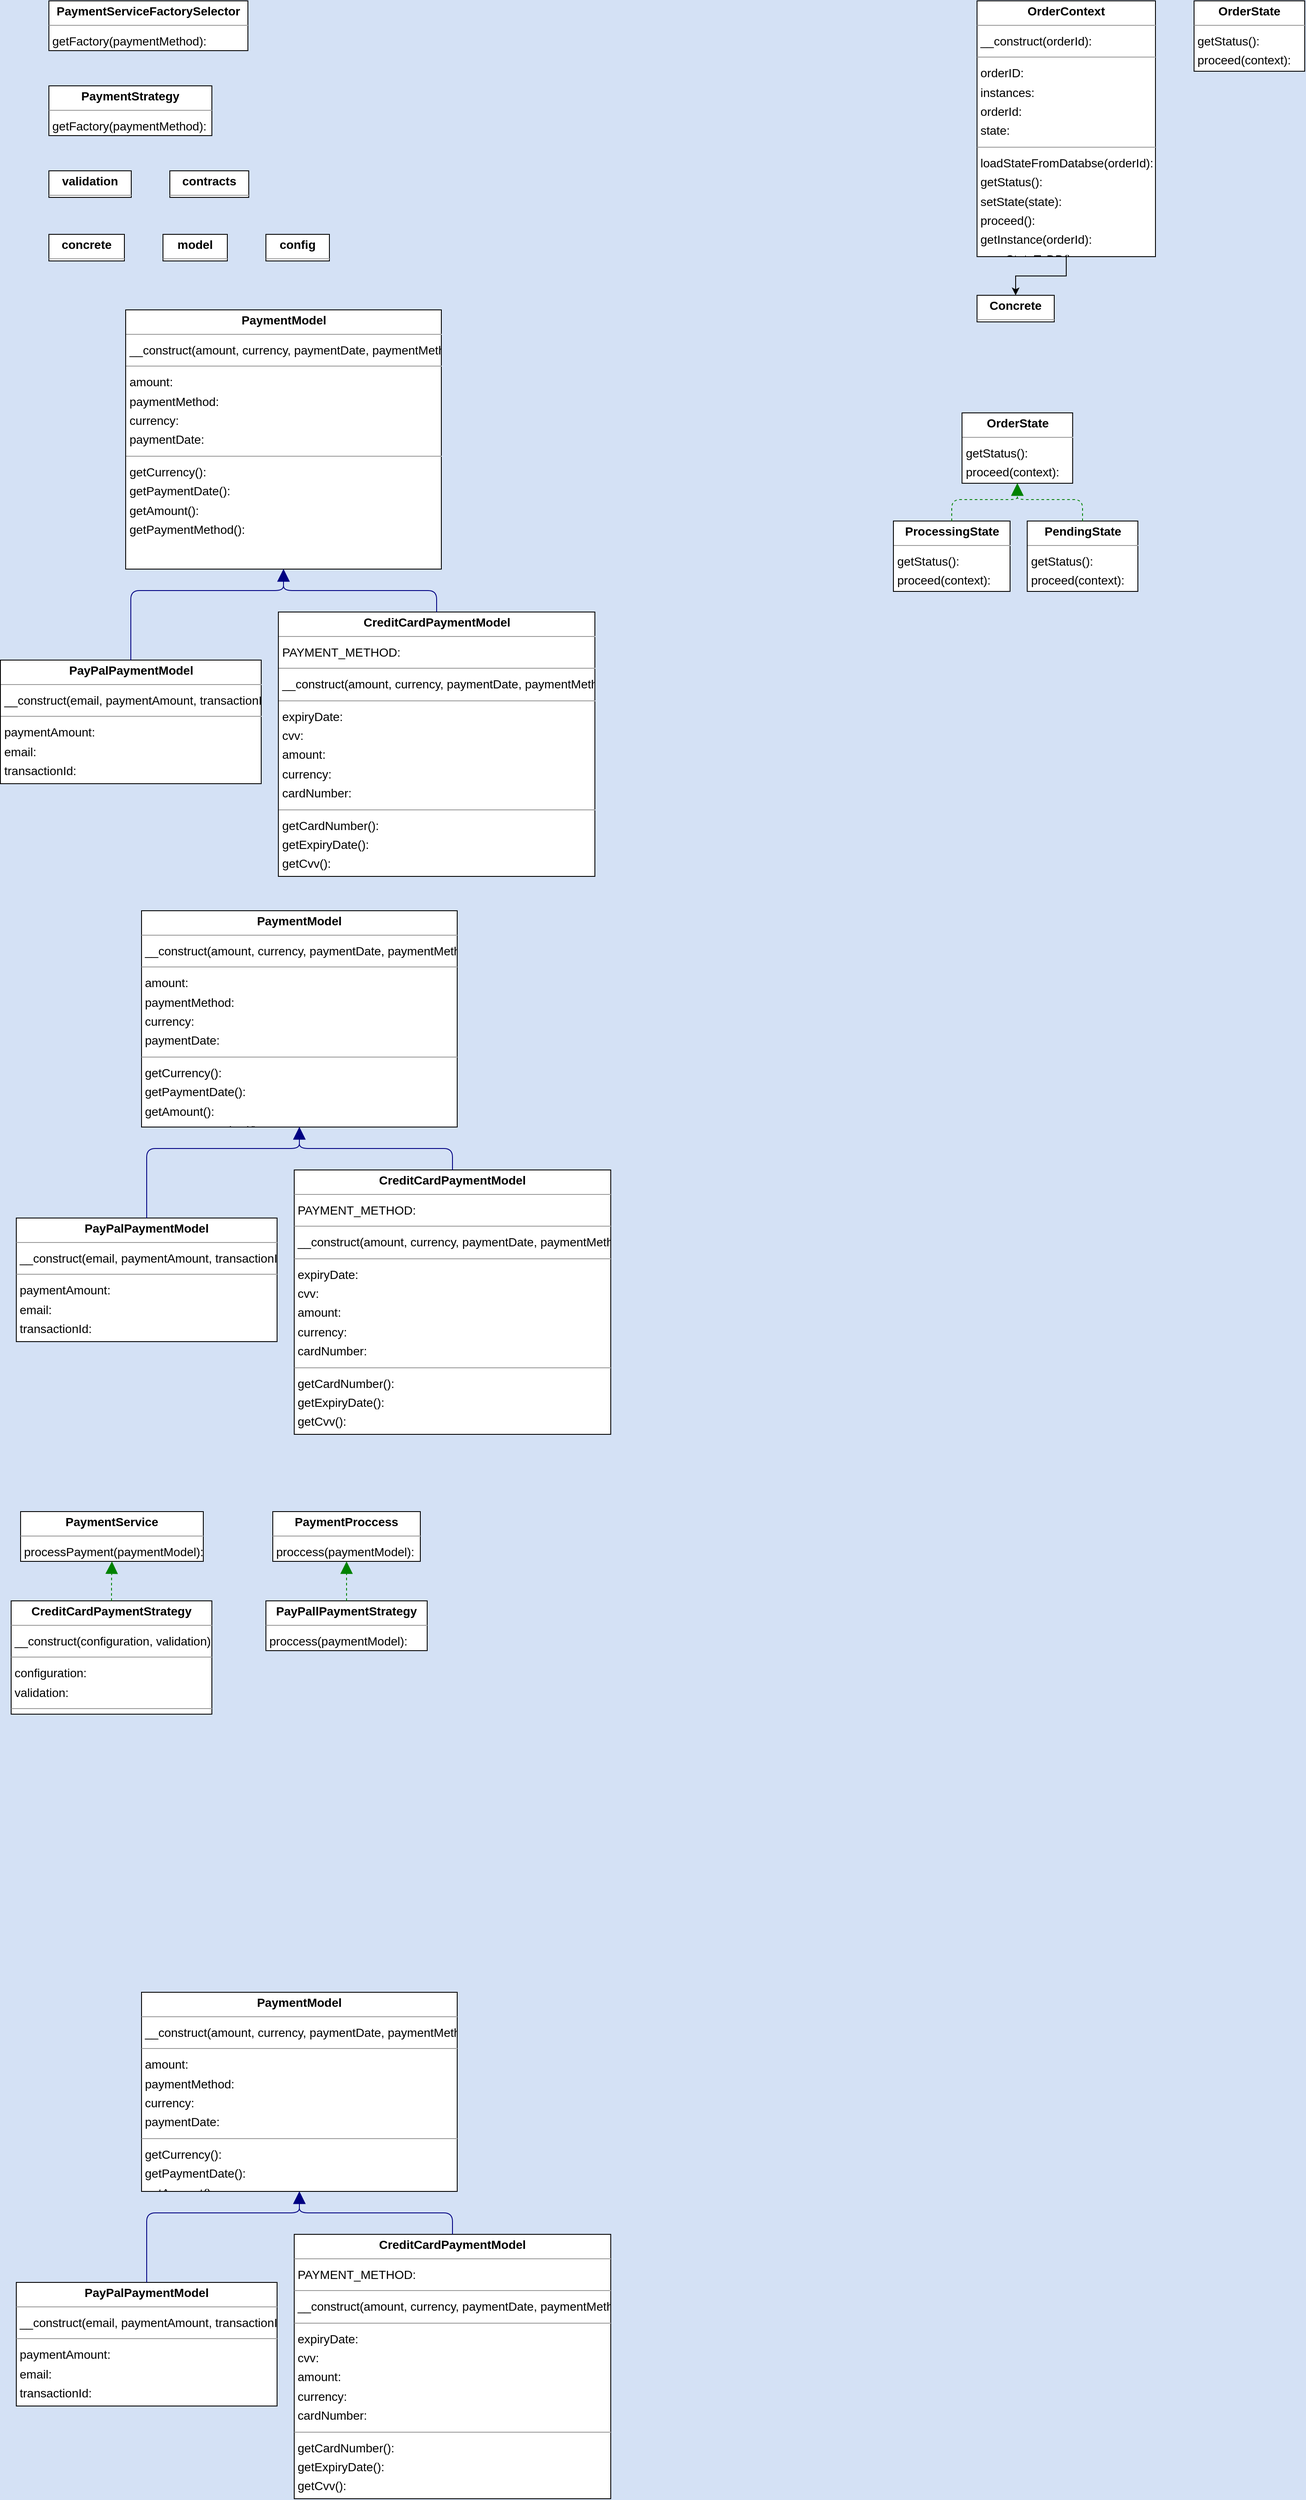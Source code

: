 <mxfile version="26.0.5">
  <diagram name="Page-1" id="wPwewPDh1s2KKw-gjsIc">
    <mxGraphModel dx="6100" dy="3930" grid="1" gridSize="10" guides="1" tooltips="1" connect="1" arrows="1" fold="1" page="1" pageScale="1" pageWidth="850" pageHeight="1100" background="#D4E1F5" math="0" shadow="0">
      <root>
        <mxCell id="0" />
        <mxCell id="1" parent="0" />
        <mxCell id="ft_wze93Pia4Ai2a97aL-1" value="&lt;p style=&quot;margin:0px;margin-top:4px;text-align:center;&quot;&gt;&lt;b&gt;PaymentServiceFactorySelector&lt;/b&gt;&lt;/p&gt;&lt;hr size=&quot;1&quot;/&gt;&lt;p style=&quot;margin:0 0 0 4px;line-height:1.6;&quot;&gt; getFactory(paymentMethod): &lt;/p&gt;" style="verticalAlign=top;align=left;overflow=fill;fontSize=14;fontFamily=Helvetica;html=1;rounded=0;shadow=0;comic=0;labelBackgroundColor=none;strokeWidth=1;" vertex="1" parent="1">
          <mxGeometry x="-752" y="-1040" width="232" height="58" as="geometry" />
        </mxCell>
        <mxCell id="ft_wze93Pia4Ai2a97aL-2" value="&lt;p style=&quot;margin:0px;margin-top:4px;text-align:center;&quot;&gt;&lt;b&gt;PaymentStrategy&lt;/b&gt;&lt;/p&gt;&lt;hr size=&quot;1&quot;/&gt;&lt;p style=&quot;margin:0 0 0 4px;line-height:1.6;&quot;&gt; getFactory(paymentMethod): &lt;/p&gt;" style="verticalAlign=top;align=left;overflow=fill;fontSize=14;fontFamily=Helvetica;html=1;rounded=0;shadow=0;comic=0;labelBackgroundColor=none;strokeWidth=1;" vertex="1" parent="1">
          <mxGeometry x="-752" y="-941" width="190" height="58" as="geometry" />
        </mxCell>
        <mxCell id="ft_wze93Pia4Ai2a97aL-3" value="&lt;p style=&quot;margin:0px;margin-top:4px;text-align:center;&quot;&gt;&lt;b&gt;concrete&lt;/b&gt;&lt;/p&gt;&lt;hr size=&quot;1&quot;/&gt;" style="verticalAlign=top;align=left;overflow=fill;fontSize=14;fontFamily=Helvetica;html=1;rounded=0;shadow=0;comic=0;labelBackgroundColor=none;strokeWidth=1;" vertex="1" parent="1">
          <mxGeometry x="-752" y="-768" width="88" height="31" as="geometry" />
        </mxCell>
        <mxCell id="ft_wze93Pia4Ai2a97aL-4" value="&lt;p style=&quot;margin:0px;margin-top:4px;text-align:center;&quot;&gt;&lt;b&gt;config&lt;/b&gt;&lt;/p&gt;&lt;hr size=&quot;1&quot;/&gt;" style="verticalAlign=top;align=left;overflow=fill;fontSize=14;fontFamily=Helvetica;html=1;rounded=0;shadow=0;comic=0;labelBackgroundColor=none;strokeWidth=1;" vertex="1" parent="1">
          <mxGeometry x="-499" y="-768" width="74" height="31" as="geometry" />
        </mxCell>
        <mxCell id="ft_wze93Pia4Ai2a97aL-5" value="&lt;p style=&quot;margin:0px;margin-top:4px;text-align:center;&quot;&gt;&lt;b&gt;contracts&lt;/b&gt;&lt;/p&gt;&lt;hr size=&quot;1&quot;/&gt;" style="verticalAlign=top;align=left;overflow=fill;fontSize=14;fontFamily=Helvetica;html=1;rounded=0;shadow=0;comic=0;labelBackgroundColor=none;strokeWidth=1;" vertex="1" parent="1">
          <mxGeometry x="-611" y="-842" width="92" height="31" as="geometry" />
        </mxCell>
        <mxCell id="ft_wze93Pia4Ai2a97aL-6" value="&lt;p style=&quot;margin:0px;margin-top:4px;text-align:center;&quot;&gt;&lt;b&gt;model&lt;/b&gt;&lt;/p&gt;&lt;hr size=&quot;1&quot;/&gt;" style="verticalAlign=top;align=left;overflow=fill;fontSize=14;fontFamily=Helvetica;html=1;rounded=0;shadow=0;comic=0;labelBackgroundColor=none;strokeWidth=1;" vertex="1" parent="1">
          <mxGeometry x="-619" y="-768" width="75" height="31" as="geometry" />
        </mxCell>
        <mxCell id="ft_wze93Pia4Ai2a97aL-7" value="&lt;p style=&quot;margin:0px;margin-top:4px;text-align:center;&quot;&gt;&lt;b&gt;validation&lt;/b&gt;&lt;/p&gt;&lt;hr size=&quot;1&quot;/&gt;" style="verticalAlign=top;align=left;overflow=fill;fontSize=14;fontFamily=Helvetica;html=1;rounded=0;shadow=0;comic=0;labelBackgroundColor=none;strokeWidth=1;" vertex="1" parent="1">
          <mxGeometry x="-752" y="-842" width="96" height="31" as="geometry" />
        </mxCell>
        <mxCell id="ft_wze93Pia4Ai2a97aL-11" value="&lt;p style=&quot;margin:0px;margin-top:4px;text-align:center;&quot;&gt;&lt;b&gt;CreditCardPaymentModel&lt;/b&gt;&lt;/p&gt;&lt;hr size=&quot;1&quot;/&gt;&lt;p style=&quot;margin:0 0 0 4px;line-height:1.6;&quot;&gt; PAYMENT_METHOD: &lt;/p&gt;&lt;hr size=&quot;1&quot;/&gt;&lt;p style=&quot;margin:0 0 0 4px;line-height:1.6;&quot;&gt; __construct(amount, currency, paymentDate, paymentMethod, cardNumber, expiryDate, cvv): &lt;/p&gt;&lt;hr size=&quot;1&quot;/&gt;&lt;p style=&quot;margin:0 0 0 4px;line-height:1.6;&quot;&gt; expiryDate: &lt;br/&gt; cvv: &lt;br/&gt; amount: &lt;br/&gt; currency: &lt;br/&gt; cardNumber: &lt;/p&gt;&lt;hr size=&quot;1&quot;/&gt;&lt;p style=&quot;margin:0 0 0 4px;line-height:1.6;&quot;&gt; getCardNumber(): &lt;br/&gt; getExpiryDate(): &lt;br/&gt; getCvv(): &lt;/p&gt;" style="verticalAlign=top;align=left;overflow=fill;fontSize=14;fontFamily=Helvetica;html=1;rounded=0;shadow=0;comic=0;labelBackgroundColor=none;strokeWidth=1;" vertex="1" parent="1">
          <mxGeometry x="-484.5" y="-328" width="369" height="308" as="geometry" />
        </mxCell>
        <mxCell id="ft_wze93Pia4Ai2a97aL-12" value="&lt;p style=&quot;margin:0px;margin-top:4px;text-align:center;&quot;&gt;&lt;b&gt;PayPalPaymentModel&lt;/b&gt;&lt;/p&gt;&lt;hr size=&quot;1&quot;/&gt;&lt;p style=&quot;margin:0 0 0 4px;line-height:1.6;&quot;&gt; __construct(email, paymentAmount, transactionId): &lt;/p&gt;&lt;hr size=&quot;1&quot;/&gt;&lt;p style=&quot;margin:0 0 0 4px;line-height:1.6;&quot;&gt; paymentAmount: &lt;br/&gt; email: &lt;br/&gt; transactionId: &lt;/p&gt;&lt;hr size=&quot;1&quot;/&gt;&lt;p style=&quot;margin:0 0 0 4px;line-height:1.6;&quot;&gt; getPaymentDetails(): &lt;/p&gt;" style="verticalAlign=top;align=left;overflow=fill;fontSize=14;fontFamily=Helvetica;html=1;rounded=0;shadow=0;comic=0;labelBackgroundColor=none;strokeWidth=1;" vertex="1" parent="1">
          <mxGeometry x="-808.5" y="-272" width="304" height="144" as="geometry" />
        </mxCell>
        <mxCell id="ft_wze93Pia4Ai2a97aL-13" value="&lt;p style=&quot;margin:0px;margin-top:4px;text-align:center;&quot;&gt;&lt;b&gt;PaymentModel&lt;/b&gt;&lt;/p&gt;&lt;hr size=&quot;1&quot;/&gt;&lt;p style=&quot;margin:0 0 0 4px;line-height:1.6;&quot;&gt; __construct(amount, currency, paymentDate, paymentMethod): &lt;/p&gt;&lt;hr size=&quot;1&quot;/&gt;&lt;p style=&quot;margin:0 0 0 4px;line-height:1.6;&quot;&gt; amount: &lt;br/&gt; paymentMethod: &lt;br/&gt; currency: &lt;br/&gt; paymentDate: &lt;/p&gt;&lt;hr size=&quot;1&quot;/&gt;&lt;p style=&quot;margin:0 0 0 4px;line-height:1.6;&quot;&gt; getCurrency(): &lt;br/&gt; getPaymentDate(): &lt;br/&gt; getAmount(): &lt;br/&gt; getPaymentMethod(): &lt;/p&gt;" style="verticalAlign=top;align=left;overflow=fill;fontSize=14;fontFamily=Helvetica;html=1;rounded=0;shadow=0;comic=0;labelBackgroundColor=none;strokeWidth=1;" vertex="1" parent="1">
          <mxGeometry x="-662.5" y="-680" width="368" height="302" as="geometry" />
        </mxCell>
        <mxCell id="ft_wze93Pia4Ai2a97aL-14" value="" style="html=1;rounded=1;edgeStyle=orthogonalEdgeStyle;dashed=0;startArrow=none;endArrow=block;endSize=12;strokeColor=#000082;exitX=0.500;exitY=0.000;exitDx=0;exitDy=0;entryX=0.500;entryY=1.000;entryDx=0;entryDy=0;" edge="1" parent="1" source="ft_wze93Pia4Ai2a97aL-11" target="ft_wze93Pia4Ai2a97aL-13">
          <mxGeometry width="50" height="50" relative="1" as="geometry">
            <Array as="points">
              <mxPoint x="-299.5" y="-353" />
              <mxPoint x="-478.5" y="-353" />
            </Array>
          </mxGeometry>
        </mxCell>
        <mxCell id="ft_wze93Pia4Ai2a97aL-15" value="" style="html=1;rounded=1;edgeStyle=orthogonalEdgeStyle;dashed=0;startArrow=none;endArrow=block;endSize=12;strokeColor=#000082;exitX=0.500;exitY=0.000;exitDx=0;exitDy=0;entryX=0.500;entryY=1.000;entryDx=0;entryDy=0;" edge="1" parent="1" source="ft_wze93Pia4Ai2a97aL-12" target="ft_wze93Pia4Ai2a97aL-13">
          <mxGeometry width="50" height="50" relative="1" as="geometry">
            <Array as="points">
              <mxPoint x="-656.5" y="-353" />
              <mxPoint x="-478.5" y="-353" />
            </Array>
          </mxGeometry>
        </mxCell>
        <mxCell id="ft_wze93Pia4Ai2a97aL-16" value="&lt;p style=&quot;margin:0px;margin-top:4px;text-align:center;&quot;&gt;&lt;b&gt;CreditCardPaymentModel&lt;/b&gt;&lt;/p&gt;&lt;hr size=&quot;1&quot;/&gt;&lt;p style=&quot;margin:0 0 0 4px;line-height:1.6;&quot;&gt; PAYMENT_METHOD: &lt;/p&gt;&lt;hr size=&quot;1&quot;/&gt;&lt;p style=&quot;margin:0 0 0 4px;line-height:1.6;&quot;&gt; __construct(amount, currency, paymentDate, paymentMethod, cardNumber, expiryDate, cvv): &lt;/p&gt;&lt;hr size=&quot;1&quot;/&gt;&lt;p style=&quot;margin:0 0 0 4px;line-height:1.6;&quot;&gt; expiryDate: &lt;br/&gt; cvv: &lt;br/&gt; amount: &lt;br/&gt; currency: &lt;br/&gt; cardNumber: &lt;/p&gt;&lt;hr size=&quot;1&quot;/&gt;&lt;p style=&quot;margin:0 0 0 4px;line-height:1.6;&quot;&gt; getCardNumber(): &lt;br/&gt; getExpiryDate(): &lt;br/&gt; getCvv(): &lt;/p&gt;" style="verticalAlign=top;align=left;overflow=fill;fontSize=14;fontFamily=Helvetica;html=1;rounded=0;shadow=0;comic=0;labelBackgroundColor=none;strokeWidth=1;" vertex="1" parent="1">
          <mxGeometry x="-466" y="322" width="369" height="308" as="geometry" />
        </mxCell>
        <mxCell id="ft_wze93Pia4Ai2a97aL-17" value="&lt;p style=&quot;margin:0px;margin-top:4px;text-align:center;&quot;&gt;&lt;b&gt;PayPalPaymentModel&lt;/b&gt;&lt;/p&gt;&lt;hr size=&quot;1&quot;/&gt;&lt;p style=&quot;margin:0 0 0 4px;line-height:1.6;&quot;&gt; __construct(email, paymentAmount, transactionId): &lt;/p&gt;&lt;hr size=&quot;1&quot;/&gt;&lt;p style=&quot;margin:0 0 0 4px;line-height:1.6;&quot;&gt; paymentAmount: &lt;br/&gt; email: &lt;br/&gt; transactionId: &lt;/p&gt;&lt;hr size=&quot;1&quot;/&gt;&lt;p style=&quot;margin:0 0 0 4px;line-height:1.6;&quot;&gt; getPaymentDetails(): &lt;/p&gt;" style="verticalAlign=top;align=left;overflow=fill;fontSize=14;fontFamily=Helvetica;html=1;rounded=0;shadow=0;comic=0;labelBackgroundColor=none;strokeWidth=1;" vertex="1" parent="1">
          <mxGeometry x="-790" y="378" width="304" height="144" as="geometry" />
        </mxCell>
        <mxCell id="ft_wze93Pia4Ai2a97aL-18" value="&lt;p style=&quot;margin:0px;margin-top:4px;text-align:center;&quot;&gt;&lt;b&gt;PaymentModel&lt;/b&gt;&lt;/p&gt;&lt;hr size=&quot;1&quot;/&gt;&lt;p style=&quot;margin:0 0 0 4px;line-height:1.6;&quot;&gt; __construct(amount, currency, paymentDate, paymentMethod): &lt;/p&gt;&lt;hr size=&quot;1&quot;/&gt;&lt;p style=&quot;margin:0 0 0 4px;line-height:1.6;&quot;&gt; amount: &lt;br/&gt; paymentMethod: &lt;br/&gt; currency: &lt;br/&gt; paymentDate: &lt;/p&gt;&lt;hr size=&quot;1&quot;/&gt;&lt;p style=&quot;margin:0 0 0 4px;line-height:1.6;&quot;&gt; getCurrency(): &lt;br/&gt; getPaymentDate(): &lt;br/&gt; getAmount(): &lt;br/&gt; getPaymentMethod(): &lt;/p&gt;" style="verticalAlign=top;align=left;overflow=fill;fontSize=14;fontFamily=Helvetica;html=1;rounded=0;shadow=0;comic=0;labelBackgroundColor=none;strokeWidth=1;" vertex="1" parent="1">
          <mxGeometry x="-644" y="20" width="368" height="252" as="geometry" />
        </mxCell>
        <mxCell id="ft_wze93Pia4Ai2a97aL-19" value="" style="html=1;rounded=1;edgeStyle=orthogonalEdgeStyle;dashed=0;startArrow=none;endArrow=block;endSize=12;strokeColor=#000082;exitX=0.500;exitY=0.000;exitDx=0;exitDy=0;entryX=0.500;entryY=1.000;entryDx=0;entryDy=0;" edge="1" parent="1" source="ft_wze93Pia4Ai2a97aL-16" target="ft_wze93Pia4Ai2a97aL-18">
          <mxGeometry width="50" height="50" relative="1" as="geometry">
            <Array as="points">
              <mxPoint x="-281" y="297" />
              <mxPoint x="-460" y="297" />
            </Array>
          </mxGeometry>
        </mxCell>
        <mxCell id="ft_wze93Pia4Ai2a97aL-20" value="" style="html=1;rounded=1;edgeStyle=orthogonalEdgeStyle;dashed=0;startArrow=none;endArrow=block;endSize=12;strokeColor=#000082;exitX=0.500;exitY=0.000;exitDx=0;exitDy=0;entryX=0.500;entryY=1.000;entryDx=0;entryDy=0;" edge="1" parent="1" source="ft_wze93Pia4Ai2a97aL-17" target="ft_wze93Pia4Ai2a97aL-18">
          <mxGeometry width="50" height="50" relative="1" as="geometry">
            <Array as="points">
              <mxPoint x="-638" y="297" />
              <mxPoint x="-460" y="297" />
            </Array>
          </mxGeometry>
        </mxCell>
        <mxCell id="ft_wze93Pia4Ai2a97aL-21" value="&lt;p style=&quot;margin:0px;margin-top:4px;text-align:center;&quot;&gt;&lt;b&gt;CreditCardPaymentStrategy&lt;/b&gt;&lt;/p&gt;&lt;hr size=&quot;1&quot;/&gt;&lt;p style=&quot;margin:0 0 0 4px;line-height:1.6;&quot;&gt; __construct(configuration, validation): &lt;/p&gt;&lt;hr size=&quot;1&quot;/&gt;&lt;p style=&quot;margin:0 0 0 4px;line-height:1.6;&quot;&gt; configuration: &lt;br/&gt; validation: &lt;/p&gt;&lt;hr size=&quot;1&quot;/&gt;&lt;p style=&quot;margin:0 0 0 4px;line-height:1.6;&quot;&gt; processPayment(paymentModel): &lt;/p&gt;" style="verticalAlign=top;align=left;overflow=fill;fontSize=14;fontFamily=Helvetica;html=1;rounded=0;shadow=0;comic=0;labelBackgroundColor=none;strokeWidth=1;" vertex="1" parent="1">
          <mxGeometry x="-796" y="824" width="234" height="132" as="geometry" />
        </mxCell>
        <mxCell id="ft_wze93Pia4Ai2a97aL-22" value="&lt;p style=&quot;margin:0px;margin-top:4px;text-align:center;&quot;&gt;&lt;b&gt;PayPallPaymentStrategy&lt;/b&gt;&lt;/p&gt;&lt;hr size=&quot;1&quot;/&gt;&lt;p style=&quot;margin:0 0 0 4px;line-height:1.6;&quot;&gt; proccess(paymentModel): &lt;/p&gt;" style="verticalAlign=top;align=left;overflow=fill;fontSize=14;fontFamily=Helvetica;html=1;rounded=0;shadow=0;comic=0;labelBackgroundColor=none;strokeWidth=1;" vertex="1" parent="1">
          <mxGeometry x="-499" y="824" width="188" height="58" as="geometry" />
        </mxCell>
        <mxCell id="ft_wze93Pia4Ai2a97aL-23" value="&lt;p style=&quot;margin:0px;margin-top:4px;text-align:center;&quot;&gt;&lt;b&gt;PaymentProccess&lt;/b&gt;&lt;/p&gt;&lt;hr size=&quot;1&quot;/&gt;&lt;p style=&quot;margin:0 0 0 4px;line-height:1.6;&quot;&gt; proccess(paymentModel): &lt;/p&gt;" style="verticalAlign=top;align=left;overflow=fill;fontSize=14;fontFamily=Helvetica;html=1;rounded=0;shadow=0;comic=0;labelBackgroundColor=none;strokeWidth=1;" vertex="1" parent="1">
          <mxGeometry x="-491" y="720" width="172" height="58" as="geometry" />
        </mxCell>
        <mxCell id="ft_wze93Pia4Ai2a97aL-24" value="&lt;p style=&quot;margin:0px;margin-top:4px;text-align:center;&quot;&gt;&lt;b&gt;PaymentService&lt;/b&gt;&lt;/p&gt;&lt;hr size=&quot;1&quot;/&gt;&lt;p style=&quot;margin:0 0 0 4px;line-height:1.6;&quot;&gt; processPayment(paymentModel): &lt;/p&gt;" style="verticalAlign=top;align=left;overflow=fill;fontSize=14;fontFamily=Helvetica;html=1;rounded=0;shadow=0;comic=0;labelBackgroundColor=none;strokeWidth=1;" vertex="1" parent="1">
          <mxGeometry x="-785" y="720" width="213" height="58" as="geometry" />
        </mxCell>
        <mxCell id="ft_wze93Pia4Ai2a97aL-25" value="" style="html=1;rounded=1;edgeStyle=orthogonalEdgeStyle;dashed=1;startArrow=none;endArrow=block;endSize=12;strokeColor=#008200;exitX=0.500;exitY=0.000;exitDx=0;exitDy=0;entryX=0.500;entryY=1.001;entryDx=0;entryDy=0;" edge="1" parent="1" source="ft_wze93Pia4Ai2a97aL-21" target="ft_wze93Pia4Ai2a97aL-24">
          <mxGeometry width="50" height="50" relative="1" as="geometry">
            <Array as="points" />
          </mxGeometry>
        </mxCell>
        <mxCell id="ft_wze93Pia4Ai2a97aL-26" value="" style="html=1;rounded=1;edgeStyle=orthogonalEdgeStyle;dashed=1;startArrow=none;endArrow=block;endSize=12;strokeColor=#008200;exitX=0.500;exitY=0.001;exitDx=0;exitDy=0;entryX=0.500;entryY=1.001;entryDx=0;entryDy=0;" edge="1" parent="1" source="ft_wze93Pia4Ai2a97aL-22" target="ft_wze93Pia4Ai2a97aL-23">
          <mxGeometry width="50" height="50" relative="1" as="geometry">
            <Array as="points" />
          </mxGeometry>
        </mxCell>
        <mxCell id="ft_wze93Pia4Ai2a97aL-27" value="&lt;p style=&quot;margin:0px;margin-top:4px;text-align:center;&quot;&gt;&lt;b&gt;CreditCardPaymentModel&lt;/b&gt;&lt;/p&gt;&lt;hr size=&quot;1&quot;/&gt;&lt;p style=&quot;margin:0 0 0 4px;line-height:1.6;&quot;&gt; PAYMENT_METHOD: &lt;/p&gt;&lt;hr size=&quot;1&quot;/&gt;&lt;p style=&quot;margin:0 0 0 4px;line-height:1.6;&quot;&gt; __construct(amount, currency, paymentDate, paymentMethod, cardNumber, expiryDate, cvv): &lt;/p&gt;&lt;hr size=&quot;1&quot;/&gt;&lt;p style=&quot;margin:0 0 0 4px;line-height:1.6;&quot;&gt; expiryDate: &lt;br/&gt; cvv: &lt;br/&gt; amount: &lt;br/&gt; currency: &lt;br/&gt; cardNumber: &lt;/p&gt;&lt;hr size=&quot;1&quot;/&gt;&lt;p style=&quot;margin:0 0 0 4px;line-height:1.6;&quot;&gt; getCardNumber(): &lt;br/&gt; getExpiryDate(): &lt;br/&gt; getCvv(): &lt;/p&gt;" style="verticalAlign=top;align=left;overflow=fill;fontSize=14;fontFamily=Helvetica;html=1;rounded=0;shadow=0;comic=0;labelBackgroundColor=none;strokeWidth=1;" vertex="1" parent="1">
          <mxGeometry x="-466" y="1562" width="369" height="308" as="geometry" />
        </mxCell>
        <mxCell id="ft_wze93Pia4Ai2a97aL-28" value="&lt;p style=&quot;margin:0px;margin-top:4px;text-align:center;&quot;&gt;&lt;b&gt;PayPalPaymentModel&lt;/b&gt;&lt;/p&gt;&lt;hr size=&quot;1&quot;/&gt;&lt;p style=&quot;margin:0 0 0 4px;line-height:1.6;&quot;&gt; __construct(email, paymentAmount, transactionId): &lt;/p&gt;&lt;hr size=&quot;1&quot;/&gt;&lt;p style=&quot;margin:0 0 0 4px;line-height:1.6;&quot;&gt; paymentAmount: &lt;br/&gt; email: &lt;br/&gt; transactionId: &lt;/p&gt;&lt;hr size=&quot;1&quot;/&gt;&lt;p style=&quot;margin:0 0 0 4px;line-height:1.6;&quot;&gt; getPaymentDetails(): &lt;/p&gt;" style="verticalAlign=top;align=left;overflow=fill;fontSize=14;fontFamily=Helvetica;html=1;rounded=0;shadow=0;comic=0;labelBackgroundColor=none;strokeWidth=1;" vertex="1" parent="1">
          <mxGeometry x="-790" y="1618" width="304" height="144" as="geometry" />
        </mxCell>
        <mxCell id="ft_wze93Pia4Ai2a97aL-29" value="&lt;p style=&quot;margin:0px;margin-top:4px;text-align:center;&quot;&gt;&lt;b&gt;PaymentModel&lt;/b&gt;&lt;/p&gt;&lt;hr size=&quot;1&quot;/&gt;&lt;p style=&quot;margin:0 0 0 4px;line-height:1.6;&quot;&gt; __construct(amount, currency, paymentDate, paymentMethod): &lt;/p&gt;&lt;hr size=&quot;1&quot;/&gt;&lt;p style=&quot;margin:0 0 0 4px;line-height:1.6;&quot;&gt; amount: &lt;br/&gt; paymentMethod: &lt;br/&gt; currency: &lt;br/&gt; paymentDate: &lt;/p&gt;&lt;hr size=&quot;1&quot;/&gt;&lt;p style=&quot;margin:0 0 0 4px;line-height:1.6;&quot;&gt; getCurrency(): &lt;br/&gt; getPaymentDate(): &lt;br/&gt; getAmount(): &lt;br/&gt; getPaymentMethod(): &lt;/p&gt;" style="verticalAlign=top;align=left;overflow=fill;fontSize=14;fontFamily=Helvetica;html=1;rounded=0;shadow=0;comic=0;labelBackgroundColor=none;strokeWidth=1;" vertex="1" parent="1">
          <mxGeometry x="-644" y="1280" width="368" height="232" as="geometry" />
        </mxCell>
        <mxCell id="ft_wze93Pia4Ai2a97aL-30" value="" style="html=1;rounded=1;edgeStyle=orthogonalEdgeStyle;dashed=0;startArrow=none;endArrow=block;endSize=12;strokeColor=#000082;exitX=0.500;exitY=0.000;exitDx=0;exitDy=0;entryX=0.500;entryY=1.000;entryDx=0;entryDy=0;" edge="1" parent="1" source="ft_wze93Pia4Ai2a97aL-27" target="ft_wze93Pia4Ai2a97aL-29">
          <mxGeometry width="50" height="50" relative="1" as="geometry">
            <Array as="points">
              <mxPoint x="-281" y="1537" />
              <mxPoint x="-460" y="1537" />
            </Array>
          </mxGeometry>
        </mxCell>
        <mxCell id="ft_wze93Pia4Ai2a97aL-31" value="" style="html=1;rounded=1;edgeStyle=orthogonalEdgeStyle;dashed=0;startArrow=none;endArrow=block;endSize=12;strokeColor=#000082;exitX=0.500;exitY=0.000;exitDx=0;exitDy=0;entryX=0.500;entryY=1.000;entryDx=0;entryDy=0;" edge="1" parent="1" source="ft_wze93Pia4Ai2a97aL-28" target="ft_wze93Pia4Ai2a97aL-29">
          <mxGeometry width="50" height="50" relative="1" as="geometry">
            <Array as="points">
              <mxPoint x="-638" y="1537" />
              <mxPoint x="-460" y="1537" />
            </Array>
          </mxGeometry>
        </mxCell>
        <mxCell id="ft_wze93Pia4Ai2a97aL-32" value="&lt;p style=&quot;margin:0px;margin-top:4px;text-align:center;&quot;&gt;&lt;b&gt;Concrete&lt;/b&gt;&lt;/p&gt;&lt;hr size=&quot;1&quot;/&gt;" style="verticalAlign=top;align=left;overflow=fill;fontSize=14;fontFamily=Helvetica;html=1;rounded=0;shadow=0;comic=0;labelBackgroundColor=none;strokeWidth=1;" vertex="1" parent="1">
          <mxGeometry x="330" y="-697" width="90" height="31" as="geometry" />
        </mxCell>
        <mxCell id="ft_wze93Pia4Ai2a97aL-36" value="" style="edgeStyle=orthogonalEdgeStyle;rounded=0;orthogonalLoop=1;jettySize=auto;html=1;" edge="1" parent="1" source="ft_wze93Pia4Ai2a97aL-33" target="ft_wze93Pia4Ai2a97aL-32">
          <mxGeometry relative="1" as="geometry" />
        </mxCell>
        <mxCell id="ft_wze93Pia4Ai2a97aL-33" value="&lt;p style=&quot;margin:0px;margin-top:4px;text-align:center;&quot;&gt;&lt;b&gt;OrderContext&lt;/b&gt;&lt;/p&gt;&lt;hr size=&quot;1&quot;/&gt;&lt;p style=&quot;margin:0 0 0 4px;line-height:1.6;&quot;&gt; __construct(orderId): &lt;/p&gt;&lt;hr size=&quot;1&quot;/&gt;&lt;p style=&quot;margin:0 0 0 4px;line-height:1.6;&quot;&gt; orderID: &lt;br/&gt; instances: &lt;br/&gt; orderId: &lt;br/&gt; state: &lt;/p&gt;&lt;hr size=&quot;1&quot;/&gt;&lt;p style=&quot;margin:0 0 0 4px;line-height:1.6;&quot;&gt; loadStateFromDatabse(orderId): &lt;br/&gt; getStatus(): &lt;br/&gt; setState(state): &lt;br/&gt; proceed(): &lt;br/&gt; getInstance(orderId): &lt;br/&gt; saveStateToDB(): &lt;br/&gt; loadStateFromDatabase(): &lt;/p&gt;" style="verticalAlign=top;align=left;overflow=fill;fontSize=14;fontFamily=Helvetica;html=1;rounded=0;shadow=0;comic=0;labelBackgroundColor=none;strokeWidth=1;" vertex="1" parent="1">
          <mxGeometry x="330" y="-1040" width="208" height="298" as="geometry" />
        </mxCell>
        <mxCell id="ft_wze93Pia4Ai2a97aL-34" value="&lt;p style=&quot;margin:0px;margin-top:4px;text-align:center;&quot;&gt;&lt;b&gt;OrderState&lt;/b&gt;&lt;/p&gt;&lt;hr size=&quot;1&quot;/&gt;&lt;p style=&quot;margin:0 0 0 4px;line-height:1.6;&quot;&gt; getStatus(): &lt;br/&gt; proceed(context): &lt;/p&gt;" style="verticalAlign=top;align=left;overflow=fill;fontSize=14;fontFamily=Helvetica;html=1;rounded=0;shadow=0;comic=0;labelBackgroundColor=none;strokeWidth=1;" vertex="1" parent="1">
          <mxGeometry x="583" y="-1040" width="129" height="82" as="geometry" />
        </mxCell>
        <mxCell id="ft_wze93Pia4Ai2a97aL-37" value="&lt;p style=&quot;margin:0px;margin-top:4px;text-align:center;&quot;&gt;&lt;b&gt;OrderState&lt;/b&gt;&lt;/p&gt;&lt;hr size=&quot;1&quot;/&gt;&lt;p style=&quot;margin:0 0 0 4px;line-height:1.6;&quot;&gt; getStatus(): &lt;br/&gt; proceed(context): &lt;/p&gt;" style="verticalAlign=top;align=left;overflow=fill;fontSize=14;fontFamily=Helvetica;html=1;rounded=0;shadow=0;comic=0;labelBackgroundColor=none;strokeWidth=1;" vertex="1" parent="1">
          <mxGeometry x="312.5" y="-560" width="129" height="82" as="geometry" />
        </mxCell>
        <mxCell id="ft_wze93Pia4Ai2a97aL-38" value="&lt;p style=&quot;margin:0px;margin-top:4px;text-align:center;&quot;&gt;&lt;b&gt;PendingState&lt;/b&gt;&lt;/p&gt;&lt;hr size=&quot;1&quot;/&gt;&lt;p style=&quot;margin:0 0 0 4px;line-height:1.6;&quot;&gt; getStatus(): &lt;br/&gt; proceed(context): &lt;/p&gt;" style="verticalAlign=top;align=left;overflow=fill;fontSize=14;fontFamily=Helvetica;html=1;rounded=0;shadow=0;comic=0;labelBackgroundColor=none;strokeWidth=1;" vertex="1" parent="1">
          <mxGeometry x="388.5" y="-434" width="129" height="82" as="geometry" />
        </mxCell>
        <mxCell id="ft_wze93Pia4Ai2a97aL-39" value="&lt;p style=&quot;margin:0px;margin-top:4px;text-align:center;&quot;&gt;&lt;b&gt;ProcessingState&lt;/b&gt;&lt;/p&gt;&lt;hr size=&quot;1&quot;/&gt;&lt;p style=&quot;margin:0 0 0 4px;line-height:1.6;&quot;&gt; getStatus(): &lt;br/&gt; proceed(context): &lt;/p&gt;" style="verticalAlign=top;align=left;overflow=fill;fontSize=14;fontFamily=Helvetica;html=1;rounded=0;shadow=0;comic=0;labelBackgroundColor=none;strokeWidth=1;" vertex="1" parent="1">
          <mxGeometry x="232.5" y="-434" width="136" height="82" as="geometry" />
        </mxCell>
        <mxCell id="ft_wze93Pia4Ai2a97aL-40" value="" style="html=1;rounded=1;edgeStyle=orthogonalEdgeStyle;dashed=1;startArrow=none;endArrow=block;endSize=12;strokeColor=#008200;exitX=0.500;exitY=0.001;exitDx=0;exitDy=0;entryX=0.500;entryY=1.001;entryDx=0;entryDy=0;" edge="1" parent="1" source="ft_wze93Pia4Ai2a97aL-38" target="ft_wze93Pia4Ai2a97aL-37">
          <mxGeometry width="50" height="50" relative="1" as="geometry">
            <Array as="points">
              <mxPoint x="453.5" y="-459" />
              <mxPoint x="376.5" y="-459" />
            </Array>
          </mxGeometry>
        </mxCell>
        <mxCell id="ft_wze93Pia4Ai2a97aL-41" value="" style="html=1;rounded=1;edgeStyle=orthogonalEdgeStyle;dashed=1;startArrow=none;endArrow=block;endSize=12;strokeColor=#008200;exitX=0.500;exitY=0.001;exitDx=0;exitDy=0;entryX=0.500;entryY=1.001;entryDx=0;entryDy=0;" edge="1" parent="1" source="ft_wze93Pia4Ai2a97aL-39" target="ft_wze93Pia4Ai2a97aL-37">
          <mxGeometry width="50" height="50" relative="1" as="geometry">
            <Array as="points">
              <mxPoint x="300.5" y="-459" />
              <mxPoint x="376.5" y="-459" />
            </Array>
          </mxGeometry>
        </mxCell>
      </root>
    </mxGraphModel>
  </diagram>
</mxfile>
